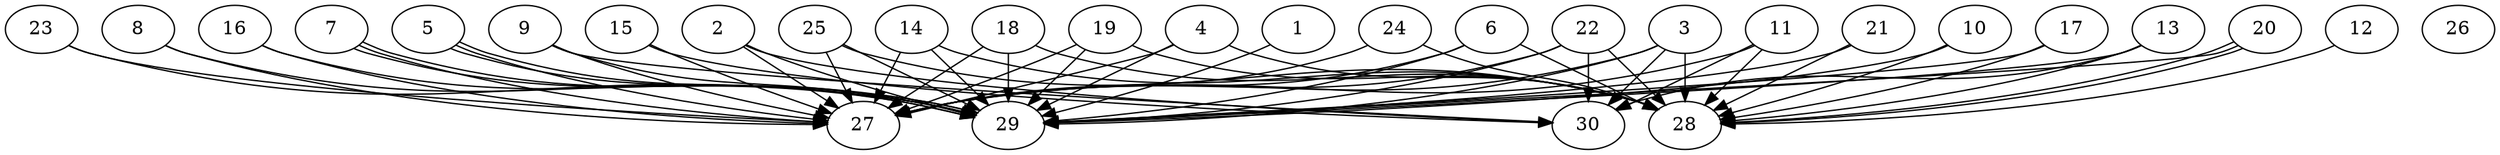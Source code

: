 // DAG automatically generated by daggen at Thu Oct  3 14:04:18 2019
// ./daggen --dot -n 30 --ccr 0.5 --fat 0.9 --regular 0.7 --density 0.9 --mindata 5242880 --maxdata 52428800 
digraph G {
  1 [size="75081728", alpha="0.03", expect_size="37540864"] 
  1 -> 29 [size ="37540864"]
  2 [size="49776640", alpha="0.14", expect_size="24888320"] 
  2 -> 27 [size ="24888320"]
  2 -> 29 [size ="24888320"]
  2 -> 30 [size ="24888320"]
  3 [size="10975232", alpha="0.11", expect_size="5487616"] 
  3 -> 27 [size ="5487616"]
  3 -> 28 [size ="5487616"]
  3 -> 29 [size ="5487616"]
  3 -> 30 [size ="5487616"]
  4 [size="55797760", alpha="0.15", expect_size="27898880"] 
  4 -> 27 [size ="27898880"]
  4 -> 28 [size ="27898880"]
  4 -> 29 [size ="27898880"]
  5 [size="31283200", alpha="0.01", expect_size="15641600"] 
  5 -> 27 [size ="15641600"]
  5 -> 29 [size ="15641600"]
  5 -> 29 [size ="15641600"]
  6 [size="32391168", alpha="0.03", expect_size="16195584"] 
  6 -> 27 [size ="16195584"]
  6 -> 28 [size ="16195584"]
  6 -> 29 [size ="16195584"]
  7 [size="36128768", alpha="0.07", expect_size="18064384"] 
  7 -> 27 [size ="18064384"]
  7 -> 29 [size ="18064384"]
  7 -> 29 [size ="18064384"]
  8 [size="49455104", alpha="0.07", expect_size="24727552"] 
  8 -> 27 [size ="24727552"]
  8 -> 29 [size ="24727552"]
  9 [size="57430016", alpha="0.11", expect_size="28715008"] 
  9 -> 27 [size ="28715008"]
  9 -> 29 [size ="28715008"]
  9 -> 30 [size ="28715008"]
  10 [size="30945280", alpha="0.10", expect_size="15472640"] 
  10 -> 28 [size ="15472640"]
  10 -> 29 [size ="15472640"]
  11 [size="71163904", alpha="0.16", expect_size="35581952"] 
  11 -> 27 [size ="35581952"]
  11 -> 28 [size ="35581952"]
  11 -> 30 [size ="35581952"]
  12 [size="87261184", alpha="0.04", expect_size="43630592"] 
  12 -> 28 [size ="43630592"]
  13 [size="61014016", alpha="0.07", expect_size="30507008"] 
  13 -> 28 [size ="30507008"]
  13 -> 29 [size ="30507008"]
  13 -> 30 [size ="30507008"]
  14 [size="19693568", alpha="0.10", expect_size="9846784"] 
  14 -> 27 [size ="9846784"]
  14 -> 28 [size ="9846784"]
  14 -> 29 [size ="9846784"]
  15 [size="89933824", alpha="0.07", expect_size="44966912"] 
  15 -> 27 [size ="44966912"]
  15 -> 30 [size ="44966912"]
  16 [size="95668224", alpha="0.11", expect_size="47834112"] 
  16 -> 27 [size ="47834112"]
  16 -> 29 [size ="47834112"]
  17 [size="13103104", alpha="0.12", expect_size="6551552"] 
  17 -> 28 [size ="6551552"]
  17 -> 29 [size ="6551552"]
  18 [size="44236800", alpha="0.13", expect_size="22118400"] 
  18 -> 27 [size ="22118400"]
  18 -> 28 [size ="22118400"]
  18 -> 29 [size ="22118400"]
  19 [size="77869056", alpha="0.13", expect_size="38934528"] 
  19 -> 27 [size ="38934528"]
  19 -> 28 [size ="38934528"]
  19 -> 29 [size ="38934528"]
  20 [size="36143104", alpha="0.00", expect_size="18071552"] 
  20 -> 28 [size ="18071552"]
  20 -> 28 [size ="18071552"]
  20 -> 29 [size ="18071552"]
  21 [size="83173376", alpha="0.00", expect_size="41586688"] 
  21 -> 28 [size ="41586688"]
  21 -> 29 [size ="41586688"]
  22 [size="62711808", alpha="0.09", expect_size="31355904"] 
  22 -> 27 [size ="31355904"]
  22 -> 28 [size ="31355904"]
  22 -> 29 [size ="31355904"]
  22 -> 30 [size ="31355904"]
  23 [size="83673088", alpha="0.17", expect_size="41836544"] 
  23 -> 27 [size ="41836544"]
  23 -> 29 [size ="41836544"]
  24 [size="21270528", alpha="0.16", expect_size="10635264"] 
  24 -> 27 [size ="10635264"]
  24 -> 28 [size ="10635264"]
  25 [size="69625856", alpha="0.18", expect_size="34812928"] 
  25 -> 27 [size ="34812928"]
  25 -> 28 [size ="34812928"]
  25 -> 29 [size ="34812928"]
  26 [size="101445632", alpha="0.06", expect_size="50722816"] 
  27 [size="60364800", alpha="0.18", expect_size="30182400"] 
  28 [size="24166400", alpha="0.19", expect_size="12083200"] 
  29 [size="87433216", alpha="0.10", expect_size="43716608"] 
  30 [size="56739840", alpha="0.06", expect_size="28369920"] 
}
